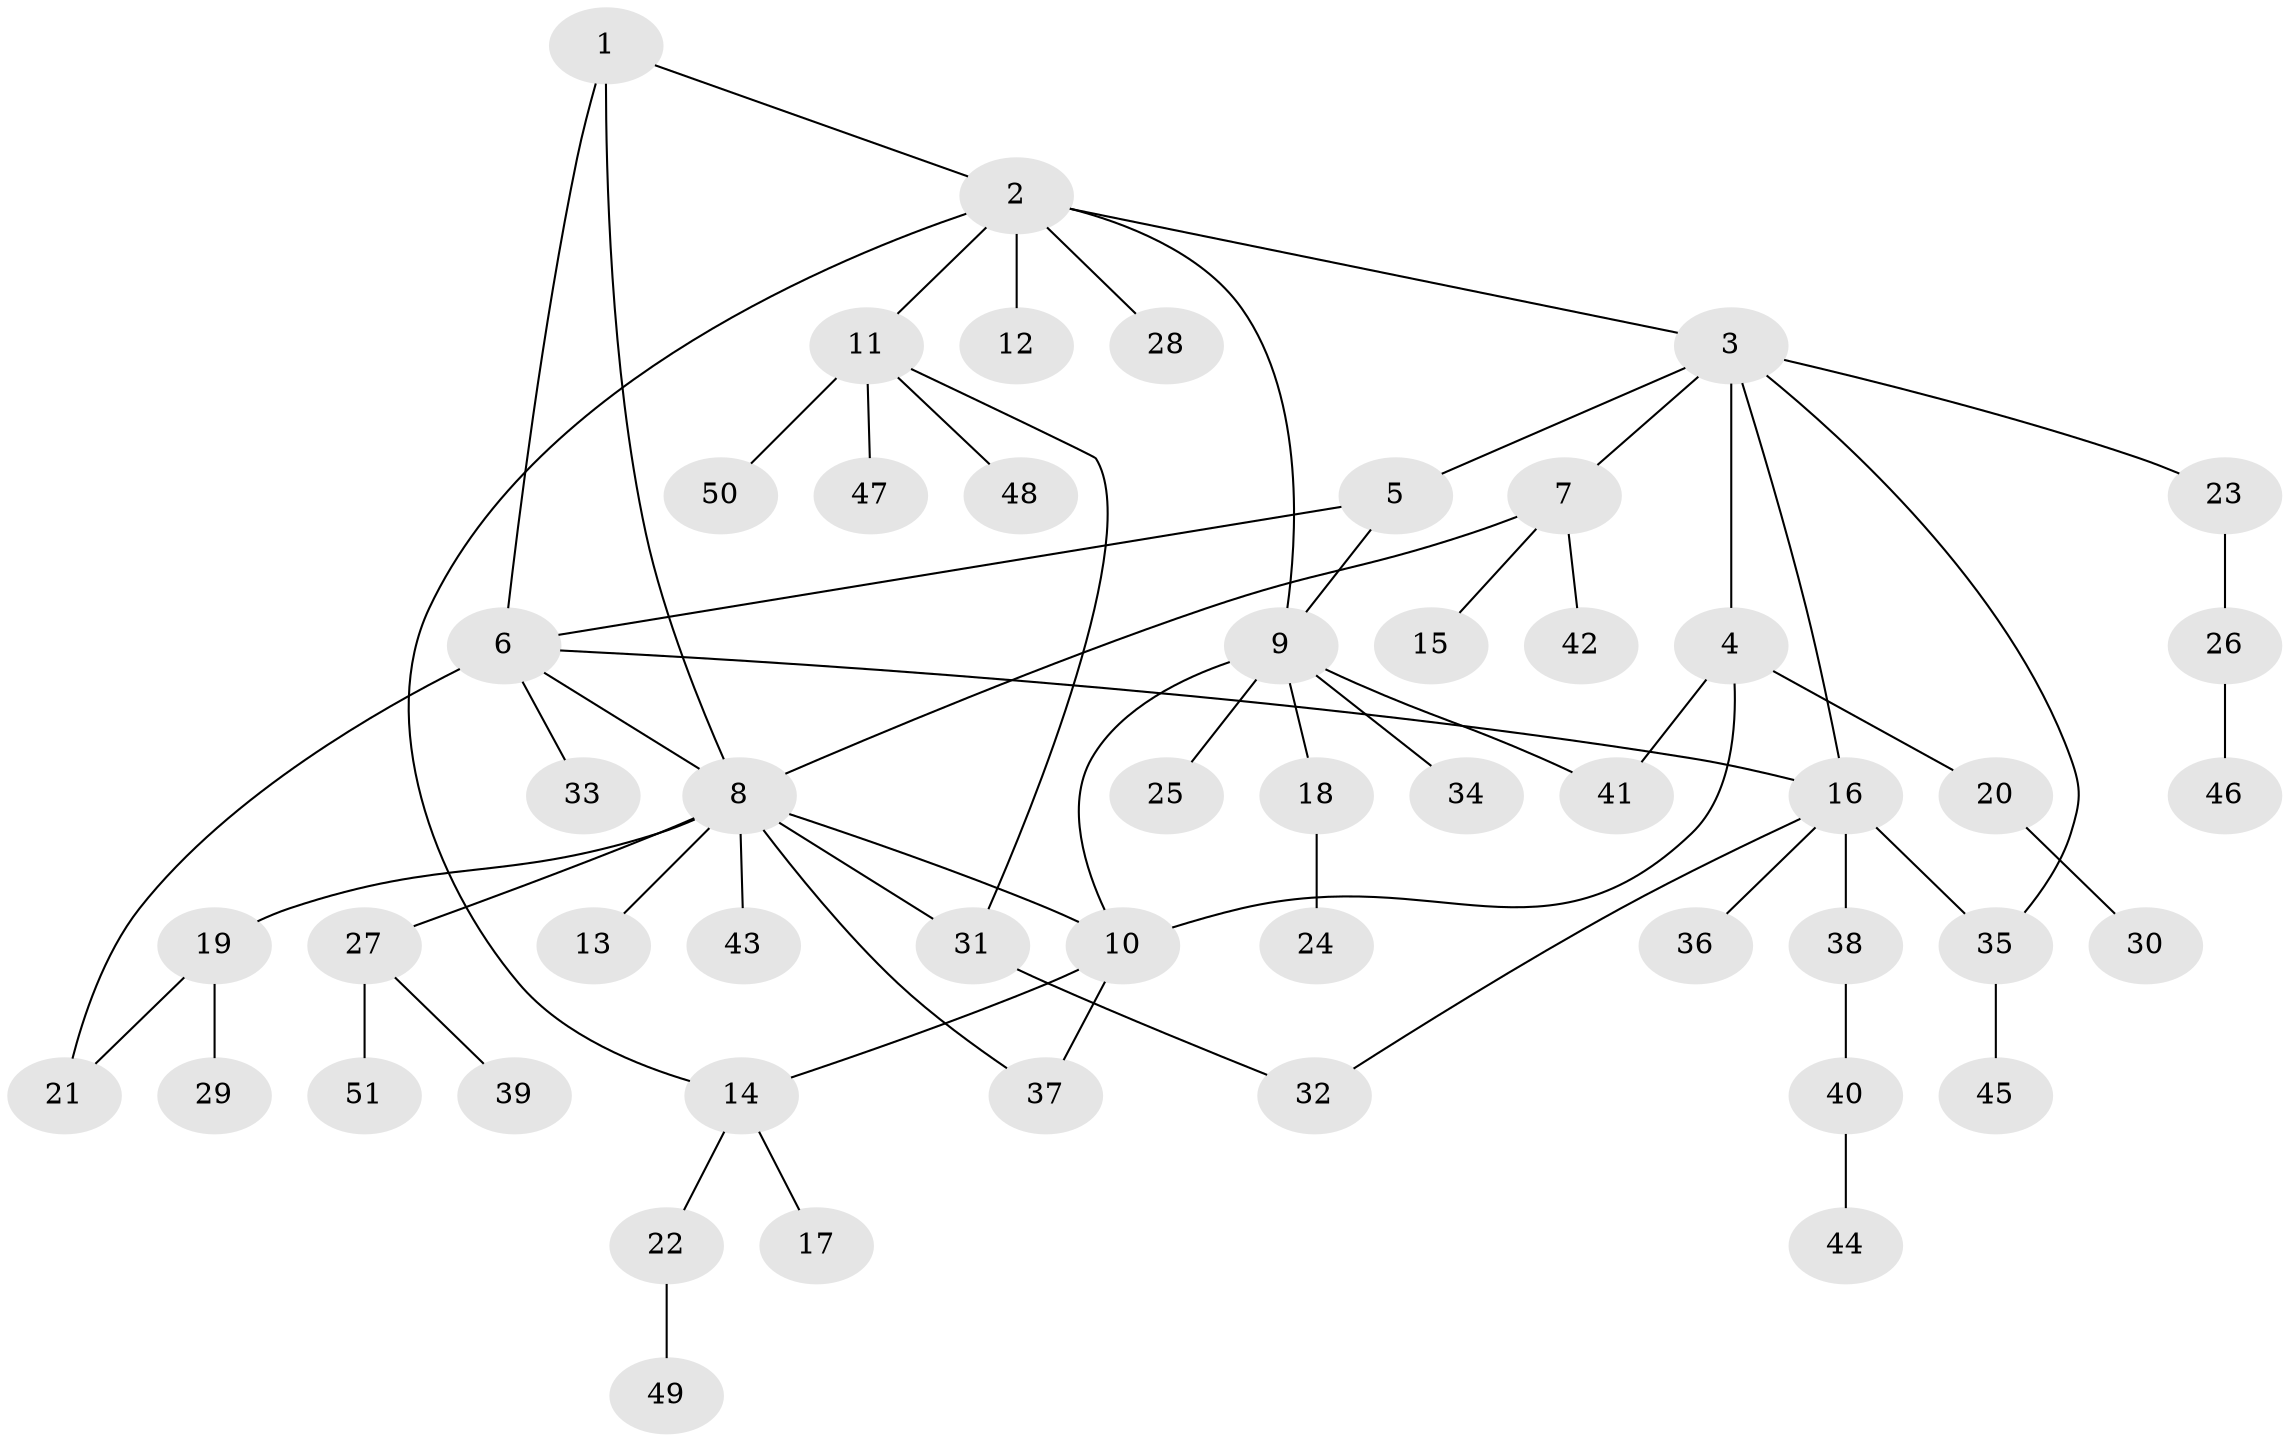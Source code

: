 // coarse degree distribution, {10: 0.02857142857142857, 11: 0.02857142857142857, 9: 0.05714285714285714, 3: 0.08571428571428572, 6: 0.02857142857142857, 4: 0.02857142857142857, 1: 0.5142857142857142, 2: 0.22857142857142856}
// Generated by graph-tools (version 1.1) at 2025/42/03/06/25 10:42:07]
// undirected, 51 vertices, 64 edges
graph export_dot {
graph [start="1"]
  node [color=gray90,style=filled];
  1;
  2;
  3;
  4;
  5;
  6;
  7;
  8;
  9;
  10;
  11;
  12;
  13;
  14;
  15;
  16;
  17;
  18;
  19;
  20;
  21;
  22;
  23;
  24;
  25;
  26;
  27;
  28;
  29;
  30;
  31;
  32;
  33;
  34;
  35;
  36;
  37;
  38;
  39;
  40;
  41;
  42;
  43;
  44;
  45;
  46;
  47;
  48;
  49;
  50;
  51;
  1 -- 2;
  1 -- 6;
  1 -- 8;
  2 -- 3;
  2 -- 9;
  2 -- 11;
  2 -- 12;
  2 -- 14;
  2 -- 28;
  3 -- 4;
  3 -- 5;
  3 -- 7;
  3 -- 16;
  3 -- 23;
  3 -- 35;
  4 -- 10;
  4 -- 20;
  4 -- 41;
  5 -- 6;
  5 -- 9;
  6 -- 8;
  6 -- 16;
  6 -- 21;
  6 -- 33;
  7 -- 8;
  7 -- 15;
  7 -- 42;
  8 -- 10;
  8 -- 13;
  8 -- 19;
  8 -- 27;
  8 -- 31;
  8 -- 37;
  8 -- 43;
  9 -- 10;
  9 -- 18;
  9 -- 25;
  9 -- 34;
  9 -- 41;
  10 -- 14;
  10 -- 37;
  11 -- 31;
  11 -- 47;
  11 -- 48;
  11 -- 50;
  14 -- 17;
  14 -- 22;
  16 -- 32;
  16 -- 35;
  16 -- 36;
  16 -- 38;
  18 -- 24;
  19 -- 21;
  19 -- 29;
  20 -- 30;
  22 -- 49;
  23 -- 26;
  26 -- 46;
  27 -- 39;
  27 -- 51;
  31 -- 32;
  35 -- 45;
  38 -- 40;
  40 -- 44;
}

